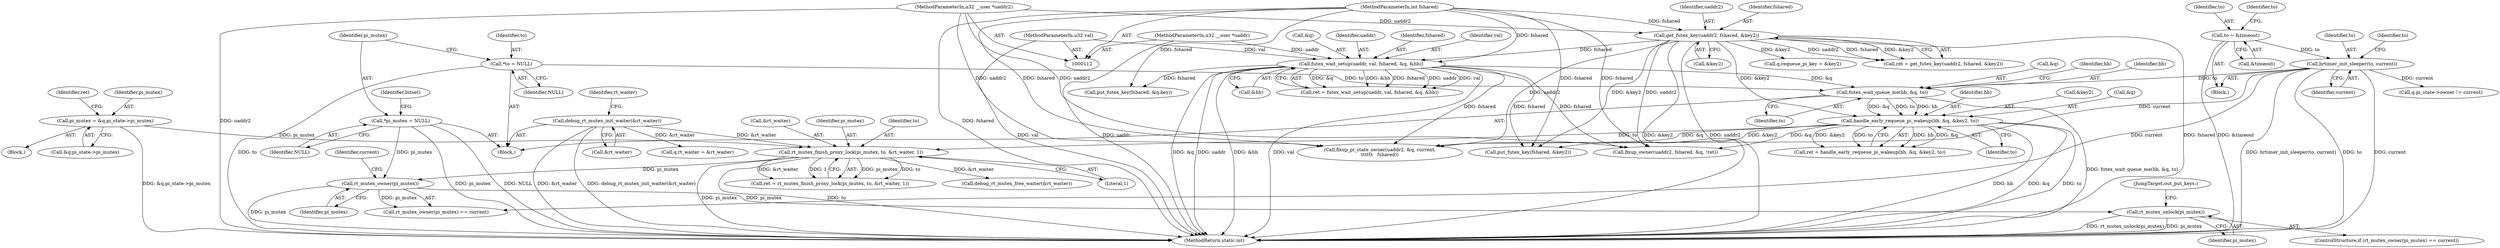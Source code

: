 digraph "0_linux_7ada876a8703f23befbb20a7465a702ee39b1704_0@API" {
"1000357" [label="(Call,rt_mutex_unlock(pi_mutex))"];
"1000354" [label="(Call,rt_mutex_owner(pi_mutex))"];
"1000311" [label="(Call,rt_mutex_finish_proxy_lock(pi_mutex, to, &rt_waiter, 1))"];
"1000301" [label="(Call,pi_mutex = &q.pi_state->pi_mutex)"];
"1000243" [label="(Call,handle_early_requeue_pi_wakeup(hb, &q, &key2, to))"];
"1000231" [label="(Call,futex_wait_queue_me(hb, &q, to))"];
"1000220" [label="(Call,futex_wait_setup(uaddr, val, fshared, &q, &hb))"];
"1000113" [label="(MethodParameterIn,u32 __user *uaddr)"];
"1000115" [label="(MethodParameterIn,u32 val)"];
"1000185" [label="(Call,get_futex_key(uaddr2, fshared, &key2))"];
"1000119" [label="(MethodParameterIn,u32 __user *uaddr2)"];
"1000114" [label="(MethodParameterIn,int fshared)"];
"1000159" [label="(Call,hrtimer_init_sleeper(to, current))"];
"1000145" [label="(Call,to = &timeout)"];
"1000123" [label="(Call,*to = NULL)"];
"1000172" [label="(Call,debug_rt_mutex_init_waiter(&rt_waiter))"];
"1000128" [label="(Call,*pi_mutex = NULL)"];
"1000326" [label="(Call,fixup_owner(uaddr2, fshared, &q, !ret))"];
"1000188" [label="(Call,&key2)"];
"1000370" [label="(JumpTarget,out_put_keys:)"];
"1000355" [label="(Identifier,pi_mutex)"];
"1000224" [label="(Call,&q)"];
"1000243" [label="(Call,handle_early_requeue_pi_wakeup(hb, &q, &key2, to))"];
"1000128" [label="(Call,*pi_mutex = NULL)"];
"1000316" [label="(Literal,1)"];
"1000247" [label="(Call,&key2)"];
"1000220" [label="(Call,futex_wait_setup(uaddr, val, fshared, &q, &hb))"];
"1000221" [label="(Identifier,uaddr)"];
"1000311" [label="(Call,rt_mutex_finish_proxy_lock(pi_mutex, to, &rt_waiter, 1))"];
"1000314" [label="(Call,&rt_waiter)"];
"1000186" [label="(Identifier,uaddr2)"];
"1000232" [label="(Identifier,hb)"];
"1000177" [label="(Identifier,rt_waiter)"];
"1000294" [label="(Block,)"];
"1000223" [label="(Identifier,fshared)"];
"1000398" [label="(MethodReturn,static int)"];
"1000371" [label="(Call,put_futex_key(fshared, &q.key))"];
"1000212" [label="(Call,q.requeue_pi_key = &key2)"];
"1000130" [label="(Identifier,NULL)"];
"1000249" [label="(Identifier,to)"];
"1000222" [label="(Identifier,val)"];
"1000301" [label="(Call,pi_mutex = &q.pi_state->pi_mutex)"];
"1000303" [label="(Call,&q.pi_state->pi_mutex)"];
"1000206" [label="(Call,q.rt_waiter = &rt_waiter)"];
"1000165" [label="(Identifier,to)"];
"1000113" [label="(MethodParameterIn,u32 __user *uaddr)"];
"1000120" [label="(Block,)"];
"1000353" [label="(Call,rt_mutex_owner(pi_mutex) == current)"];
"1000161" [label="(Identifier,current)"];
"1000119" [label="(MethodParameterIn,u32 __user *uaddr2)"];
"1000309" [label="(Call,ret = rt_mutex_finish_proxy_lock(pi_mutex, to, &rt_waiter, 1))"];
"1000160" [label="(Identifier,to)"];
"1000147" [label="(Call,&timeout)"];
"1000354" [label="(Call,rt_mutex_owner(pi_mutex))"];
"1000138" [label="(Identifier,bitset)"];
"1000312" [label="(Identifier,pi_mutex)"];
"1000146" [label="(Identifier,to)"];
"1000245" [label="(Call,&q)"];
"1000183" [label="(Call,ret = get_futex_key(uaddr2, fshared, &key2))"];
"1000124" [label="(Identifier,to)"];
"1000129" [label="(Identifier,pi_mutex)"];
"1000159" [label="(Call,hrtimer_init_sleeper(to, current))"];
"1000187" [label="(Identifier,fshared)"];
"1000125" [label="(Identifier,NULL)"];
"1000235" [label="(Identifier,to)"];
"1000233" [label="(Call,&q)"];
"1000241" [label="(Call,ret = handle_early_requeue_pi_wakeup(hb, &q, &key2, to))"];
"1000244" [label="(Identifier,hb)"];
"1000269" [label="(Call,q.pi_state->owner != current)"];
"1000115" [label="(MethodParameterIn,u32 val)"];
"1000358" [label="(Identifier,pi_mutex)"];
"1000283" [label="(Call,fixup_pi_state_owner(uaddr2, &q, current,\n\t\t\t\t\t\t   fshared))"];
"1000226" [label="(Call,&hb)"];
"1000313" [label="(Identifier,to)"];
"1000114" [label="(MethodParameterIn,int fshared)"];
"1000231" [label="(Call,futex_wait_queue_me(hb, &q, to))"];
"1000357" [label="(Call,rt_mutex_unlock(pi_mutex))"];
"1000218" [label="(Call,ret = futex_wait_setup(uaddr, val, fshared, &q, &hb))"];
"1000145" [label="(Call,to = &timeout)"];
"1000317" [label="(Call,debug_rt_mutex_free_waiter(&rt_waiter))"];
"1000356" [label="(Identifier,current)"];
"1000152" [label="(Identifier,to)"];
"1000173" [label="(Call,&rt_waiter)"];
"1000172" [label="(Call,debug_rt_mutex_init_waiter(&rt_waiter))"];
"1000185" [label="(Call,get_futex_key(uaddr2, fshared, &key2))"];
"1000352" [label="(ControlStructure,if (rt_mutex_owner(pi_mutex) == current))"];
"1000378" [label="(Call,put_futex_key(fshared, &key2))"];
"1000310" [label="(Identifier,ret)"];
"1000302" [label="(Identifier,pi_mutex)"];
"1000239" [label="(Identifier,hb)"];
"1000123" [label="(Call,*to = NULL)"];
"1000144" [label="(Block,)"];
"1000357" -> "1000352"  [label="AST: "];
"1000357" -> "1000358"  [label="CFG: "];
"1000358" -> "1000357"  [label="AST: "];
"1000370" -> "1000357"  [label="CFG: "];
"1000357" -> "1000398"  [label="DDG: rt_mutex_unlock(pi_mutex)"];
"1000357" -> "1000398"  [label="DDG: pi_mutex"];
"1000354" -> "1000357"  [label="DDG: pi_mutex"];
"1000354" -> "1000353"  [label="AST: "];
"1000354" -> "1000355"  [label="CFG: "];
"1000355" -> "1000354"  [label="AST: "];
"1000356" -> "1000354"  [label="CFG: "];
"1000354" -> "1000398"  [label="DDG: pi_mutex"];
"1000354" -> "1000353"  [label="DDG: pi_mutex"];
"1000311" -> "1000354"  [label="DDG: pi_mutex"];
"1000128" -> "1000354"  [label="DDG: pi_mutex"];
"1000311" -> "1000309"  [label="AST: "];
"1000311" -> "1000316"  [label="CFG: "];
"1000312" -> "1000311"  [label="AST: "];
"1000313" -> "1000311"  [label="AST: "];
"1000314" -> "1000311"  [label="AST: "];
"1000316" -> "1000311"  [label="AST: "];
"1000309" -> "1000311"  [label="CFG: "];
"1000311" -> "1000398"  [label="DDG: pi_mutex"];
"1000311" -> "1000398"  [label="DDG: to"];
"1000311" -> "1000309"  [label="DDG: pi_mutex"];
"1000311" -> "1000309"  [label="DDG: to"];
"1000311" -> "1000309"  [label="DDG: &rt_waiter"];
"1000311" -> "1000309"  [label="DDG: 1"];
"1000301" -> "1000311"  [label="DDG: pi_mutex"];
"1000243" -> "1000311"  [label="DDG: to"];
"1000172" -> "1000311"  [label="DDG: &rt_waiter"];
"1000311" -> "1000317"  [label="DDG: &rt_waiter"];
"1000301" -> "1000294"  [label="AST: "];
"1000301" -> "1000303"  [label="CFG: "];
"1000302" -> "1000301"  [label="AST: "];
"1000303" -> "1000301"  [label="AST: "];
"1000310" -> "1000301"  [label="CFG: "];
"1000301" -> "1000398"  [label="DDG: &q.pi_state->pi_mutex"];
"1000243" -> "1000241"  [label="AST: "];
"1000243" -> "1000249"  [label="CFG: "];
"1000244" -> "1000243"  [label="AST: "];
"1000245" -> "1000243"  [label="AST: "];
"1000247" -> "1000243"  [label="AST: "];
"1000249" -> "1000243"  [label="AST: "];
"1000241" -> "1000243"  [label="CFG: "];
"1000243" -> "1000398"  [label="DDG: hb"];
"1000243" -> "1000398"  [label="DDG: &q"];
"1000243" -> "1000398"  [label="DDG: to"];
"1000243" -> "1000241"  [label="DDG: hb"];
"1000243" -> "1000241"  [label="DDG: &q"];
"1000243" -> "1000241"  [label="DDG: &key2"];
"1000243" -> "1000241"  [label="DDG: to"];
"1000231" -> "1000243"  [label="DDG: hb"];
"1000231" -> "1000243"  [label="DDG: &q"];
"1000231" -> "1000243"  [label="DDG: to"];
"1000185" -> "1000243"  [label="DDG: &key2"];
"1000243" -> "1000283"  [label="DDG: &q"];
"1000243" -> "1000326"  [label="DDG: &q"];
"1000243" -> "1000378"  [label="DDG: &key2"];
"1000231" -> "1000120"  [label="AST: "];
"1000231" -> "1000235"  [label="CFG: "];
"1000232" -> "1000231"  [label="AST: "];
"1000233" -> "1000231"  [label="AST: "];
"1000235" -> "1000231"  [label="AST: "];
"1000239" -> "1000231"  [label="CFG: "];
"1000231" -> "1000398"  [label="DDG: futex_wait_queue_me(hb, &q, to)"];
"1000220" -> "1000231"  [label="DDG: &q"];
"1000159" -> "1000231"  [label="DDG: to"];
"1000123" -> "1000231"  [label="DDG: to"];
"1000220" -> "1000218"  [label="AST: "];
"1000220" -> "1000226"  [label="CFG: "];
"1000221" -> "1000220"  [label="AST: "];
"1000222" -> "1000220"  [label="AST: "];
"1000223" -> "1000220"  [label="AST: "];
"1000224" -> "1000220"  [label="AST: "];
"1000226" -> "1000220"  [label="AST: "];
"1000218" -> "1000220"  [label="CFG: "];
"1000220" -> "1000398"  [label="DDG: uaddr"];
"1000220" -> "1000398"  [label="DDG: &hb"];
"1000220" -> "1000398"  [label="DDG: val"];
"1000220" -> "1000398"  [label="DDG: &q"];
"1000220" -> "1000218"  [label="DDG: &q"];
"1000220" -> "1000218"  [label="DDG: &hb"];
"1000220" -> "1000218"  [label="DDG: fshared"];
"1000220" -> "1000218"  [label="DDG: uaddr"];
"1000220" -> "1000218"  [label="DDG: val"];
"1000113" -> "1000220"  [label="DDG: uaddr"];
"1000115" -> "1000220"  [label="DDG: val"];
"1000185" -> "1000220"  [label="DDG: fshared"];
"1000114" -> "1000220"  [label="DDG: fshared"];
"1000220" -> "1000283"  [label="DDG: fshared"];
"1000220" -> "1000326"  [label="DDG: fshared"];
"1000220" -> "1000371"  [label="DDG: fshared"];
"1000220" -> "1000378"  [label="DDG: fshared"];
"1000113" -> "1000112"  [label="AST: "];
"1000113" -> "1000398"  [label="DDG: uaddr"];
"1000115" -> "1000112"  [label="AST: "];
"1000115" -> "1000398"  [label="DDG: val"];
"1000185" -> "1000183"  [label="AST: "];
"1000185" -> "1000188"  [label="CFG: "];
"1000186" -> "1000185"  [label="AST: "];
"1000187" -> "1000185"  [label="AST: "];
"1000188" -> "1000185"  [label="AST: "];
"1000183" -> "1000185"  [label="CFG: "];
"1000185" -> "1000398"  [label="DDG: &key2"];
"1000185" -> "1000398"  [label="DDG: uaddr2"];
"1000185" -> "1000398"  [label="DDG: fshared"];
"1000185" -> "1000183"  [label="DDG: uaddr2"];
"1000185" -> "1000183"  [label="DDG: fshared"];
"1000185" -> "1000183"  [label="DDG: &key2"];
"1000119" -> "1000185"  [label="DDG: uaddr2"];
"1000114" -> "1000185"  [label="DDG: fshared"];
"1000185" -> "1000212"  [label="DDG: &key2"];
"1000185" -> "1000283"  [label="DDG: uaddr2"];
"1000185" -> "1000326"  [label="DDG: uaddr2"];
"1000185" -> "1000378"  [label="DDG: &key2"];
"1000119" -> "1000112"  [label="AST: "];
"1000119" -> "1000398"  [label="DDG: uaddr2"];
"1000119" -> "1000283"  [label="DDG: uaddr2"];
"1000119" -> "1000326"  [label="DDG: uaddr2"];
"1000114" -> "1000112"  [label="AST: "];
"1000114" -> "1000398"  [label="DDG: fshared"];
"1000114" -> "1000283"  [label="DDG: fshared"];
"1000114" -> "1000326"  [label="DDG: fshared"];
"1000114" -> "1000371"  [label="DDG: fshared"];
"1000114" -> "1000378"  [label="DDG: fshared"];
"1000159" -> "1000144"  [label="AST: "];
"1000159" -> "1000161"  [label="CFG: "];
"1000160" -> "1000159"  [label="AST: "];
"1000161" -> "1000159"  [label="AST: "];
"1000165" -> "1000159"  [label="CFG: "];
"1000159" -> "1000398"  [label="DDG: hrtimer_init_sleeper(to, current)"];
"1000159" -> "1000398"  [label="DDG: to"];
"1000159" -> "1000398"  [label="DDG: current"];
"1000145" -> "1000159"  [label="DDG: to"];
"1000159" -> "1000269"  [label="DDG: current"];
"1000159" -> "1000283"  [label="DDG: current"];
"1000159" -> "1000353"  [label="DDG: current"];
"1000145" -> "1000144"  [label="AST: "];
"1000145" -> "1000147"  [label="CFG: "];
"1000146" -> "1000145"  [label="AST: "];
"1000147" -> "1000145"  [label="AST: "];
"1000152" -> "1000145"  [label="CFG: "];
"1000145" -> "1000398"  [label="DDG: &timeout"];
"1000123" -> "1000120"  [label="AST: "];
"1000123" -> "1000125"  [label="CFG: "];
"1000124" -> "1000123"  [label="AST: "];
"1000125" -> "1000123"  [label="AST: "];
"1000129" -> "1000123"  [label="CFG: "];
"1000123" -> "1000398"  [label="DDG: to"];
"1000172" -> "1000120"  [label="AST: "];
"1000172" -> "1000173"  [label="CFG: "];
"1000173" -> "1000172"  [label="AST: "];
"1000177" -> "1000172"  [label="CFG: "];
"1000172" -> "1000398"  [label="DDG: debug_rt_mutex_init_waiter(&rt_waiter)"];
"1000172" -> "1000398"  [label="DDG: &rt_waiter"];
"1000172" -> "1000206"  [label="DDG: &rt_waiter"];
"1000128" -> "1000120"  [label="AST: "];
"1000128" -> "1000130"  [label="CFG: "];
"1000129" -> "1000128"  [label="AST: "];
"1000130" -> "1000128"  [label="AST: "];
"1000138" -> "1000128"  [label="CFG: "];
"1000128" -> "1000398"  [label="DDG: NULL"];
"1000128" -> "1000398"  [label="DDG: pi_mutex"];
}
